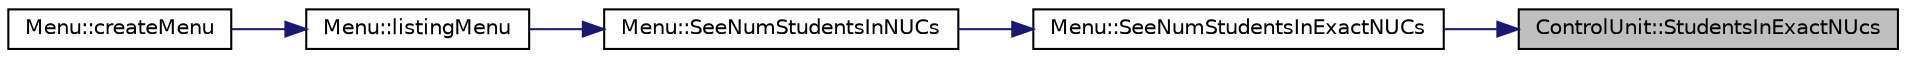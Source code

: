 digraph "ControlUnit::StudentsInExactNUcs"
{
 // LATEX_PDF_SIZE
  edge [fontname="Helvetica",fontsize="10",labelfontname="Helvetica",labelfontsize="10"];
  node [fontname="Helvetica",fontsize="10",shape=record];
  rankdir="RL";
  Node1 [label="ControlUnit::StudentsInExactNUcs",height=0.2,width=0.4,color="black", fillcolor="grey75", style="filled", fontcolor="black",tooltip="Displays the students enrolled in exactly N courses."];
  Node1 -> Node2 [dir="back",color="midnightblue",fontsize="10",style="solid"];
  Node2 [label="Menu::SeeNumStudentsInExactNUCs",height=0.2,width=0.4,color="black", fillcolor="white", style="filled",URL="$class_menu.html#a008b3d97730a151adf7598f2d31e9e05",tooltip="Displays the student enrolled in exactly N courses."];
  Node2 -> Node3 [dir="back",color="midnightblue",fontsize="10",style="solid"];
  Node3 [label="Menu::SeeNumStudentsInNUCs",height=0.2,width=0.4,color="black", fillcolor="white", style="filled",URL="$class_menu.html#ae7b81eec228f8d81e8a84477e34b8fe8",tooltip="Enters the submenu for listing the students in courses."];
  Node3 -> Node4 [dir="back",color="midnightblue",fontsize="10",style="solid"];
  Node4 [label="Menu::listingMenu",height=0.2,width=0.4,color="black", fillcolor="white", style="filled",URL="$class_menu.html#af1ba39157732b6b1015cfe7b5a5c3353",tooltip="Enters the listing menu, which allows the user to list students, see schedules etc."];
  Node4 -> Node5 [dir="back",color="midnightblue",fontsize="10",style="solid"];
  Node5 [label="Menu::createMenu",height=0.2,width=0.4,color="black", fillcolor="white", style="filled",URL="$class_menu.html#a4cf70fb5ce8bc6bfcad587d74ff644d4",tooltip="Creates the menu."];
}

